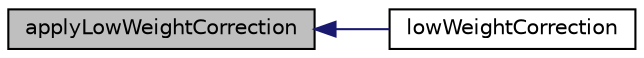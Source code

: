 digraph "applyLowWeightCorrection"
{
  bgcolor="transparent";
  edge [fontname="Helvetica",fontsize="10",labelfontname="Helvetica",labelfontsize="10"];
  node [fontname="Helvetica",fontsize="10",shape=record];
  rankdir="LR";
  Node1 [label="applyLowWeightCorrection",height=0.2,width=0.4,color="black", fillcolor="grey75", style="filled", fontcolor="black"];
  Node1 -> Node2 [dir="back",color="midnightblue",fontsize="10",style="solid",fontname="Helvetica"];
  Node2 [label="lowWeightCorrection",height=0.2,width=0.4,color="black",URL="$a00047.html#a06d7f9525c8eb53fb87094069b8a96fc",tooltip="Threshold weight below which interpolation is deactivated. "];
}
